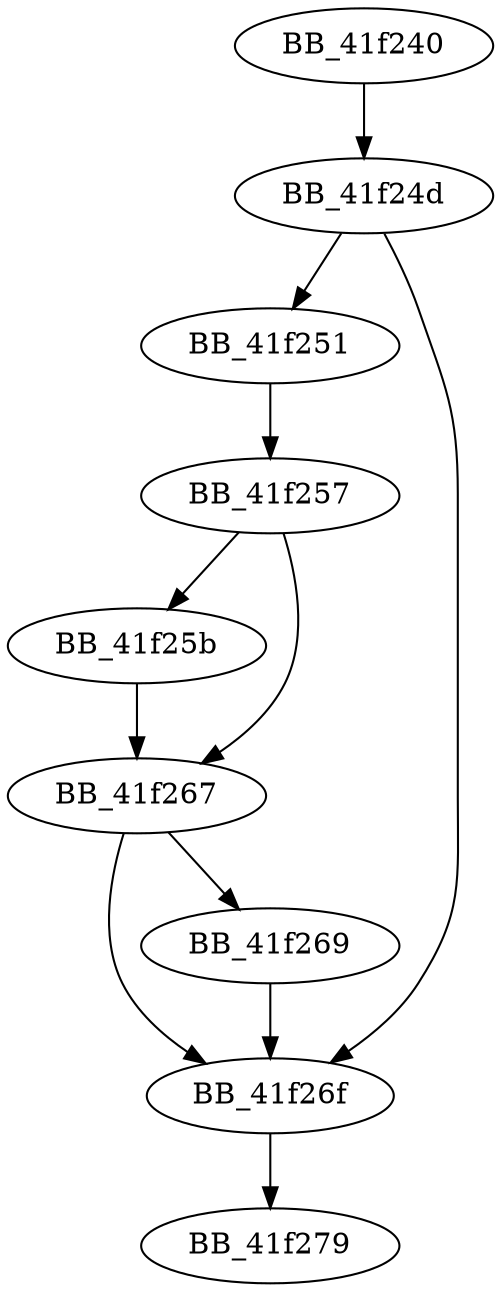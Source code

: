 DiGraph sub_41F240{
BB_41f240->BB_41f24d
BB_41f24d->BB_41f251
BB_41f24d->BB_41f26f
BB_41f251->BB_41f257
BB_41f257->BB_41f25b
BB_41f257->BB_41f267
BB_41f25b->BB_41f267
BB_41f267->BB_41f269
BB_41f267->BB_41f26f
BB_41f269->BB_41f26f
BB_41f26f->BB_41f279
}
